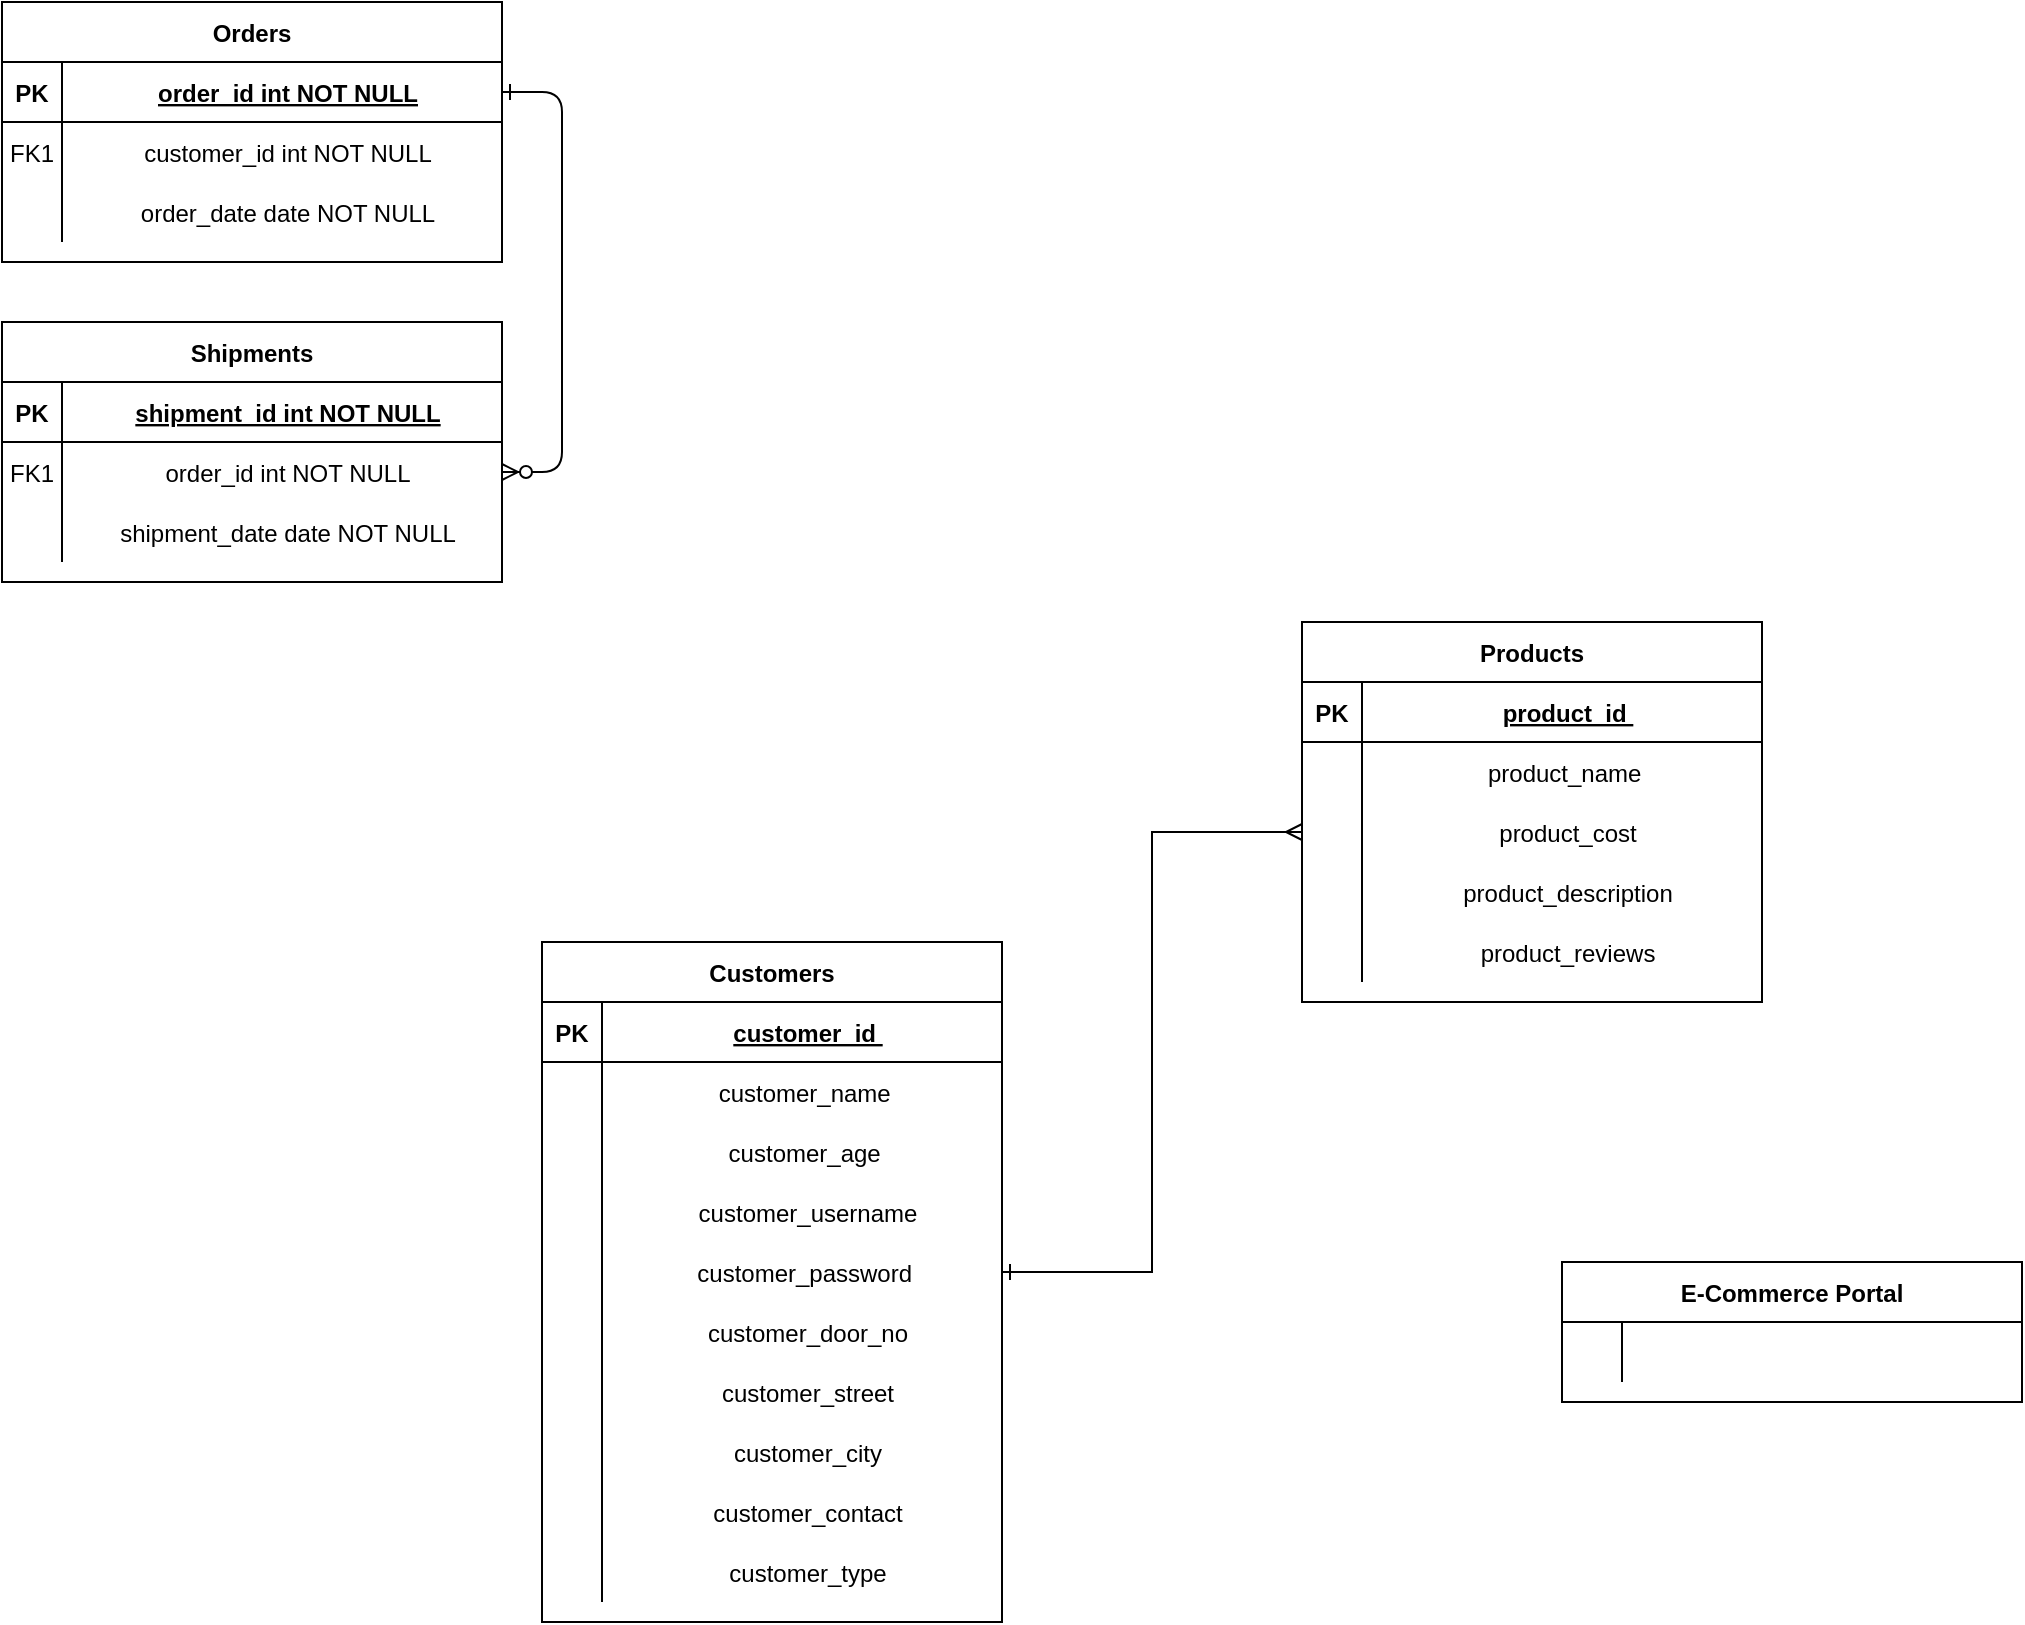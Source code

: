 <mxfile version="14.9.8" type="github">
  <diagram id="R2lEEEUBdFMjLlhIrx00" name="Page-1">
    <mxGraphModel dx="983" dy="569" grid="1" gridSize="10" guides="1" tooltips="1" connect="1" arrows="1" fold="1" page="1" pageScale="1" pageWidth="2339" pageHeight="3300" math="0" shadow="0" extFonts="Permanent Marker^https://fonts.googleapis.com/css?family=Permanent+Marker">
      <root>
        <mxCell id="0" />
        <mxCell id="1" parent="0" />
        <mxCell id="C-vyLk0tnHw3VtMMgP7b-12" value="" style="edgeStyle=entityRelationEdgeStyle;endArrow=ERzeroToMany;startArrow=ERone;endFill=1;startFill=0;align=center;" parent="1" source="C-vyLk0tnHw3VtMMgP7b-3" target="C-vyLk0tnHw3VtMMgP7b-17" edge="1">
          <mxGeometry width="100" height="100" relative="1" as="geometry">
            <mxPoint x="250" y="360" as="sourcePoint" />
            <mxPoint x="310" y="385" as="targetPoint" />
          </mxGeometry>
        </mxCell>
        <mxCell id="C-vyLk0tnHw3VtMMgP7b-2" value="Orders" style="shape=table;startSize=30;container=1;collapsible=1;childLayout=tableLayout;fixedRows=1;rowLines=0;fontStyle=1;align=center;resizeLast=1;" parent="1" vertex="1">
          <mxGeometry x="300" y="300" width="250" height="130" as="geometry">
            <mxRectangle x="450" y="120" width="70" height="30" as="alternateBounds" />
          </mxGeometry>
        </mxCell>
        <mxCell id="C-vyLk0tnHw3VtMMgP7b-3" value="" style="shape=partialRectangle;collapsible=0;dropTarget=0;pointerEvents=0;fillColor=none;points=[[0,0.5],[1,0.5]];portConstraint=eastwest;top=0;left=0;right=0;bottom=1;align=center;" parent="C-vyLk0tnHw3VtMMgP7b-2" vertex="1">
          <mxGeometry y="30" width="250" height="30" as="geometry" />
        </mxCell>
        <mxCell id="C-vyLk0tnHw3VtMMgP7b-4" value="PK" style="shape=partialRectangle;overflow=hidden;connectable=0;fillColor=none;top=0;left=0;bottom=0;right=0;fontStyle=1;align=center;" parent="C-vyLk0tnHw3VtMMgP7b-3" vertex="1">
          <mxGeometry width="30" height="30" as="geometry" />
        </mxCell>
        <mxCell id="C-vyLk0tnHw3VtMMgP7b-5" value="order_id int NOT NULL " style="shape=partialRectangle;overflow=hidden;connectable=0;fillColor=none;top=0;left=0;bottom=0;right=0;align=center;spacingLeft=6;fontStyle=5;" parent="C-vyLk0tnHw3VtMMgP7b-3" vertex="1">
          <mxGeometry x="30" width="220" height="30" as="geometry" />
        </mxCell>
        <mxCell id="C-vyLk0tnHw3VtMMgP7b-6" value="" style="shape=partialRectangle;collapsible=0;dropTarget=0;pointerEvents=0;fillColor=none;points=[[0,0.5],[1,0.5]];portConstraint=eastwest;top=0;left=0;right=0;bottom=0;align=center;" parent="C-vyLk0tnHw3VtMMgP7b-2" vertex="1">
          <mxGeometry y="60" width="250" height="30" as="geometry" />
        </mxCell>
        <mxCell id="C-vyLk0tnHw3VtMMgP7b-7" value="FK1" style="shape=partialRectangle;overflow=hidden;connectable=0;fillColor=none;top=0;left=0;bottom=0;right=0;align=center;" parent="C-vyLk0tnHw3VtMMgP7b-6" vertex="1">
          <mxGeometry width="30" height="30" as="geometry" />
        </mxCell>
        <mxCell id="C-vyLk0tnHw3VtMMgP7b-8" value="customer_id int NOT NULL" style="shape=partialRectangle;overflow=hidden;connectable=0;fillColor=none;top=0;left=0;bottom=0;right=0;align=center;spacingLeft=6;" parent="C-vyLk0tnHw3VtMMgP7b-6" vertex="1">
          <mxGeometry x="30" width="220" height="30" as="geometry" />
        </mxCell>
        <mxCell id="C-vyLk0tnHw3VtMMgP7b-9" value="" style="shape=partialRectangle;collapsible=0;dropTarget=0;pointerEvents=0;fillColor=none;points=[[0,0.5],[1,0.5]];portConstraint=eastwest;top=0;left=0;right=0;bottom=0;align=center;" parent="C-vyLk0tnHw3VtMMgP7b-2" vertex="1">
          <mxGeometry y="90" width="250" height="30" as="geometry" />
        </mxCell>
        <mxCell id="C-vyLk0tnHw3VtMMgP7b-10" value="" style="shape=partialRectangle;overflow=hidden;connectable=0;fillColor=none;top=0;left=0;bottom=0;right=0;align=center;" parent="C-vyLk0tnHw3VtMMgP7b-9" vertex="1">
          <mxGeometry width="30" height="30" as="geometry" />
        </mxCell>
        <mxCell id="C-vyLk0tnHw3VtMMgP7b-11" value="order_date date NOT NULL" style="shape=partialRectangle;overflow=hidden;connectable=0;fillColor=none;top=0;left=0;bottom=0;right=0;align=center;spacingLeft=6;" parent="C-vyLk0tnHw3VtMMgP7b-9" vertex="1">
          <mxGeometry x="30" width="220" height="30" as="geometry" />
        </mxCell>
        <mxCell id="C-vyLk0tnHw3VtMMgP7b-13" value="Shipments" style="shape=table;startSize=30;container=1;collapsible=1;childLayout=tableLayout;fixedRows=1;rowLines=0;fontStyle=1;align=center;resizeLast=1;" parent="1" vertex="1">
          <mxGeometry x="300" y="460" width="250" height="130" as="geometry" />
        </mxCell>
        <mxCell id="C-vyLk0tnHw3VtMMgP7b-14" value="" style="shape=partialRectangle;collapsible=0;dropTarget=0;pointerEvents=0;fillColor=none;points=[[0,0.5],[1,0.5]];portConstraint=eastwest;top=0;left=0;right=0;bottom=1;align=center;" parent="C-vyLk0tnHw3VtMMgP7b-13" vertex="1">
          <mxGeometry y="30" width="250" height="30" as="geometry" />
        </mxCell>
        <mxCell id="C-vyLk0tnHw3VtMMgP7b-15" value="PK" style="shape=partialRectangle;overflow=hidden;connectable=0;fillColor=none;top=0;left=0;bottom=0;right=0;fontStyle=1;align=center;" parent="C-vyLk0tnHw3VtMMgP7b-14" vertex="1">
          <mxGeometry width="30" height="30" as="geometry" />
        </mxCell>
        <mxCell id="C-vyLk0tnHw3VtMMgP7b-16" value="shipment_id int NOT NULL " style="shape=partialRectangle;overflow=hidden;connectable=0;fillColor=none;top=0;left=0;bottom=0;right=0;align=center;spacingLeft=6;fontStyle=5;" parent="C-vyLk0tnHw3VtMMgP7b-14" vertex="1">
          <mxGeometry x="30" width="220" height="30" as="geometry" />
        </mxCell>
        <mxCell id="C-vyLk0tnHw3VtMMgP7b-17" value="" style="shape=partialRectangle;collapsible=0;dropTarget=0;pointerEvents=0;fillColor=none;points=[[0,0.5],[1,0.5]];portConstraint=eastwest;top=0;left=0;right=0;bottom=0;align=center;" parent="C-vyLk0tnHw3VtMMgP7b-13" vertex="1">
          <mxGeometry y="60" width="250" height="30" as="geometry" />
        </mxCell>
        <mxCell id="C-vyLk0tnHw3VtMMgP7b-18" value="FK1" style="shape=partialRectangle;overflow=hidden;connectable=0;fillColor=none;top=0;left=0;bottom=0;right=0;align=center;" parent="C-vyLk0tnHw3VtMMgP7b-17" vertex="1">
          <mxGeometry width="30" height="30" as="geometry" />
        </mxCell>
        <mxCell id="C-vyLk0tnHw3VtMMgP7b-19" value="order_id int NOT NULL" style="shape=partialRectangle;overflow=hidden;connectable=0;fillColor=none;top=0;left=0;bottom=0;right=0;align=center;spacingLeft=6;" parent="C-vyLk0tnHw3VtMMgP7b-17" vertex="1">
          <mxGeometry x="30" width="220" height="30" as="geometry" />
        </mxCell>
        <mxCell id="C-vyLk0tnHw3VtMMgP7b-20" value="" style="shape=partialRectangle;collapsible=0;dropTarget=0;pointerEvents=0;fillColor=none;points=[[0,0.5],[1,0.5]];portConstraint=eastwest;top=0;left=0;right=0;bottom=0;align=center;" parent="C-vyLk0tnHw3VtMMgP7b-13" vertex="1">
          <mxGeometry y="90" width="250" height="30" as="geometry" />
        </mxCell>
        <mxCell id="C-vyLk0tnHw3VtMMgP7b-21" value="" style="shape=partialRectangle;overflow=hidden;connectable=0;fillColor=none;top=0;left=0;bottom=0;right=0;align=center;" parent="C-vyLk0tnHw3VtMMgP7b-20" vertex="1">
          <mxGeometry width="30" height="30" as="geometry" />
        </mxCell>
        <mxCell id="C-vyLk0tnHw3VtMMgP7b-22" value="shipment_date date NOT NULL" style="shape=partialRectangle;overflow=hidden;connectable=0;fillColor=none;top=0;left=0;bottom=0;right=0;align=center;spacingLeft=6;" parent="C-vyLk0tnHw3VtMMgP7b-20" vertex="1">
          <mxGeometry x="30" width="220" height="30" as="geometry" />
        </mxCell>
        <mxCell id="C-vyLk0tnHw3VtMMgP7b-23" value="Customers" style="shape=table;startSize=30;container=1;collapsible=1;childLayout=tableLayout;fixedRows=1;rowLines=0;fontStyle=1;align=center;resizeLast=1;" parent="1" vertex="1">
          <mxGeometry x="570" y="770" width="230" height="340" as="geometry">
            <mxRectangle x="120" y="120" width="100" height="30" as="alternateBounds" />
          </mxGeometry>
        </mxCell>
        <mxCell id="C-vyLk0tnHw3VtMMgP7b-24" value="" style="shape=partialRectangle;collapsible=0;dropTarget=0;pointerEvents=0;fillColor=none;points=[[0,0.5],[1,0.5]];portConstraint=eastwest;top=0;left=0;right=0;bottom=1;align=center;" parent="C-vyLk0tnHw3VtMMgP7b-23" vertex="1">
          <mxGeometry y="30" width="230" height="30" as="geometry" />
        </mxCell>
        <mxCell id="C-vyLk0tnHw3VtMMgP7b-25" value="PK" style="shape=partialRectangle;overflow=hidden;connectable=0;fillColor=none;top=0;left=0;bottom=0;right=0;fontStyle=1;align=center;" parent="C-vyLk0tnHw3VtMMgP7b-24" vertex="1">
          <mxGeometry width="30" height="30" as="geometry" />
        </mxCell>
        <mxCell id="C-vyLk0tnHw3VtMMgP7b-26" value="customer_id " style="shape=partialRectangle;overflow=hidden;connectable=0;fillColor=none;top=0;left=0;bottom=0;right=0;align=center;spacingLeft=6;fontStyle=5;" parent="C-vyLk0tnHw3VtMMgP7b-24" vertex="1">
          <mxGeometry x="30" width="200" height="30" as="geometry" />
        </mxCell>
        <mxCell id="C-vyLk0tnHw3VtMMgP7b-27" value="" style="shape=partialRectangle;collapsible=0;dropTarget=0;pointerEvents=0;fillColor=none;points=[[0,0.5],[1,0.5]];portConstraint=eastwest;top=0;left=0;right=0;bottom=0;align=center;" parent="C-vyLk0tnHw3VtMMgP7b-23" vertex="1">
          <mxGeometry y="60" width="230" height="30" as="geometry" />
        </mxCell>
        <mxCell id="C-vyLk0tnHw3VtMMgP7b-28" value="" style="shape=partialRectangle;overflow=hidden;connectable=0;fillColor=none;top=0;left=0;bottom=0;right=0;align=center;" parent="C-vyLk0tnHw3VtMMgP7b-27" vertex="1">
          <mxGeometry width="30" height="30" as="geometry" />
        </mxCell>
        <mxCell id="C-vyLk0tnHw3VtMMgP7b-29" value="customer_name " style="shape=partialRectangle;overflow=hidden;connectable=0;fillColor=none;top=0;left=0;bottom=0;right=0;align=center;spacingLeft=6;" parent="C-vyLk0tnHw3VtMMgP7b-27" vertex="1">
          <mxGeometry x="30" width="200" height="30" as="geometry" />
        </mxCell>
        <mxCell id="9iMAvKJzJdl_byzv3jLR-63" style="shape=partialRectangle;collapsible=0;dropTarget=0;pointerEvents=0;fillColor=none;points=[[0,0.5],[1,0.5]];portConstraint=eastwest;top=0;left=0;right=0;bottom=0;align=center;" vertex="1" parent="C-vyLk0tnHw3VtMMgP7b-23">
          <mxGeometry y="90" width="230" height="30" as="geometry" />
        </mxCell>
        <mxCell id="9iMAvKJzJdl_byzv3jLR-64" style="shape=partialRectangle;overflow=hidden;connectable=0;fillColor=none;top=0;left=0;bottom=0;right=0;align=center;" vertex="1" parent="9iMAvKJzJdl_byzv3jLR-63">
          <mxGeometry width="30" height="30" as="geometry" />
        </mxCell>
        <mxCell id="9iMAvKJzJdl_byzv3jLR-65" value="customer_age " style="shape=partialRectangle;overflow=hidden;connectable=0;fillColor=none;top=0;left=0;bottom=0;right=0;align=center;spacingLeft=6;" vertex="1" parent="9iMAvKJzJdl_byzv3jLR-63">
          <mxGeometry x="30" width="200" height="30" as="geometry" />
        </mxCell>
        <mxCell id="9iMAvKJzJdl_byzv3jLR-66" style="shape=partialRectangle;collapsible=0;dropTarget=0;pointerEvents=0;fillColor=none;points=[[0,0.5],[1,0.5]];portConstraint=eastwest;top=0;left=0;right=0;bottom=0;align=center;" vertex="1" parent="C-vyLk0tnHw3VtMMgP7b-23">
          <mxGeometry y="120" width="230" height="30" as="geometry" />
        </mxCell>
        <mxCell id="9iMAvKJzJdl_byzv3jLR-67" style="shape=partialRectangle;overflow=hidden;connectable=0;fillColor=none;top=0;left=0;bottom=0;right=0;align=center;" vertex="1" parent="9iMAvKJzJdl_byzv3jLR-66">
          <mxGeometry width="30" height="30" as="geometry" />
        </mxCell>
        <mxCell id="9iMAvKJzJdl_byzv3jLR-68" value="customer_username" style="shape=partialRectangle;overflow=hidden;connectable=0;fillColor=none;top=0;left=0;bottom=0;right=0;align=center;spacingLeft=6;" vertex="1" parent="9iMAvKJzJdl_byzv3jLR-66">
          <mxGeometry x="30" width="200" height="30" as="geometry" />
        </mxCell>
        <mxCell id="9iMAvKJzJdl_byzv3jLR-69" style="shape=partialRectangle;collapsible=0;dropTarget=0;pointerEvents=0;fillColor=none;points=[[0,0.5],[1,0.5]];portConstraint=eastwest;top=0;left=0;right=0;bottom=0;align=center;" vertex="1" parent="C-vyLk0tnHw3VtMMgP7b-23">
          <mxGeometry y="150" width="230" height="30" as="geometry" />
        </mxCell>
        <mxCell id="9iMAvKJzJdl_byzv3jLR-70" style="shape=partialRectangle;overflow=hidden;connectable=0;fillColor=none;top=0;left=0;bottom=0;right=0;align=center;" vertex="1" parent="9iMAvKJzJdl_byzv3jLR-69">
          <mxGeometry width="30" height="30" as="geometry" />
        </mxCell>
        <mxCell id="9iMAvKJzJdl_byzv3jLR-71" value="customer_password " style="shape=partialRectangle;overflow=hidden;connectable=0;fillColor=none;top=0;left=0;bottom=0;right=0;align=center;spacingLeft=6;" vertex="1" parent="9iMAvKJzJdl_byzv3jLR-69">
          <mxGeometry x="30" width="200" height="30" as="geometry" />
        </mxCell>
        <mxCell id="9iMAvKJzJdl_byzv3jLR-72" style="shape=partialRectangle;collapsible=0;dropTarget=0;pointerEvents=0;fillColor=none;points=[[0,0.5],[1,0.5]];portConstraint=eastwest;top=0;left=0;right=0;bottom=0;align=center;" vertex="1" parent="C-vyLk0tnHw3VtMMgP7b-23">
          <mxGeometry y="180" width="230" height="30" as="geometry" />
        </mxCell>
        <mxCell id="9iMAvKJzJdl_byzv3jLR-73" style="shape=partialRectangle;overflow=hidden;connectable=0;fillColor=none;top=0;left=0;bottom=0;right=0;align=center;" vertex="1" parent="9iMAvKJzJdl_byzv3jLR-72">
          <mxGeometry width="30" height="30" as="geometry" />
        </mxCell>
        <mxCell id="9iMAvKJzJdl_byzv3jLR-74" value="customer_door_no" style="shape=partialRectangle;overflow=hidden;connectable=0;fillColor=none;top=0;left=0;bottom=0;right=0;align=center;spacingLeft=6;" vertex="1" parent="9iMAvKJzJdl_byzv3jLR-72">
          <mxGeometry x="30" width="200" height="30" as="geometry" />
        </mxCell>
        <mxCell id="9iMAvKJzJdl_byzv3jLR-121" style="shape=partialRectangle;collapsible=0;dropTarget=0;pointerEvents=0;fillColor=none;points=[[0,0.5],[1,0.5]];portConstraint=eastwest;top=0;left=0;right=0;bottom=0;align=center;" vertex="1" parent="C-vyLk0tnHw3VtMMgP7b-23">
          <mxGeometry y="210" width="230" height="30" as="geometry" />
        </mxCell>
        <mxCell id="9iMAvKJzJdl_byzv3jLR-122" style="shape=partialRectangle;overflow=hidden;connectable=0;fillColor=none;top=0;left=0;bottom=0;right=0;align=center;" vertex="1" parent="9iMAvKJzJdl_byzv3jLR-121">
          <mxGeometry width="30" height="30" as="geometry" />
        </mxCell>
        <mxCell id="9iMAvKJzJdl_byzv3jLR-123" value="customer_street" style="shape=partialRectangle;overflow=hidden;connectable=0;fillColor=none;top=0;left=0;bottom=0;right=0;align=center;spacingLeft=6;" vertex="1" parent="9iMAvKJzJdl_byzv3jLR-121">
          <mxGeometry x="30" width="200" height="30" as="geometry" />
        </mxCell>
        <mxCell id="9iMAvKJzJdl_byzv3jLR-118" style="shape=partialRectangle;collapsible=0;dropTarget=0;pointerEvents=0;fillColor=none;points=[[0,0.5],[1,0.5]];portConstraint=eastwest;top=0;left=0;right=0;bottom=0;align=center;" vertex="1" parent="C-vyLk0tnHw3VtMMgP7b-23">
          <mxGeometry y="240" width="230" height="30" as="geometry" />
        </mxCell>
        <mxCell id="9iMAvKJzJdl_byzv3jLR-119" style="shape=partialRectangle;overflow=hidden;connectable=0;fillColor=none;top=0;left=0;bottom=0;right=0;align=center;" vertex="1" parent="9iMAvKJzJdl_byzv3jLR-118">
          <mxGeometry width="30" height="30" as="geometry" />
        </mxCell>
        <mxCell id="9iMAvKJzJdl_byzv3jLR-120" value="customer_city" style="shape=partialRectangle;overflow=hidden;connectable=0;fillColor=none;top=0;left=0;bottom=0;right=0;align=center;spacingLeft=6;" vertex="1" parent="9iMAvKJzJdl_byzv3jLR-118">
          <mxGeometry x="30" width="200" height="30" as="geometry" />
        </mxCell>
        <mxCell id="9iMAvKJzJdl_byzv3jLR-169" style="shape=partialRectangle;collapsible=0;dropTarget=0;pointerEvents=0;fillColor=none;points=[[0,0.5],[1,0.5]];portConstraint=eastwest;top=0;left=0;right=0;bottom=0;align=center;" vertex="1" parent="C-vyLk0tnHw3VtMMgP7b-23">
          <mxGeometry y="270" width="230" height="30" as="geometry" />
        </mxCell>
        <mxCell id="9iMAvKJzJdl_byzv3jLR-170" style="shape=partialRectangle;overflow=hidden;connectable=0;fillColor=none;top=0;left=0;bottom=0;right=0;align=center;" vertex="1" parent="9iMAvKJzJdl_byzv3jLR-169">
          <mxGeometry width="30" height="30" as="geometry" />
        </mxCell>
        <mxCell id="9iMAvKJzJdl_byzv3jLR-171" value="customer_contact" style="shape=partialRectangle;overflow=hidden;connectable=0;fillColor=none;top=0;left=0;bottom=0;right=0;align=center;spacingLeft=6;" vertex="1" parent="9iMAvKJzJdl_byzv3jLR-169">
          <mxGeometry x="30" width="200" height="30" as="geometry" />
        </mxCell>
        <mxCell id="9iMAvKJzJdl_byzv3jLR-175" style="shape=partialRectangle;collapsible=0;dropTarget=0;pointerEvents=0;fillColor=none;points=[[0,0.5],[1,0.5]];portConstraint=eastwest;top=0;left=0;right=0;bottom=0;align=center;" vertex="1" parent="C-vyLk0tnHw3VtMMgP7b-23">
          <mxGeometry y="300" width="230" height="30" as="geometry" />
        </mxCell>
        <mxCell id="9iMAvKJzJdl_byzv3jLR-176" style="shape=partialRectangle;overflow=hidden;connectable=0;fillColor=none;top=0;left=0;bottom=0;right=0;align=center;" vertex="1" parent="9iMAvKJzJdl_byzv3jLR-175">
          <mxGeometry width="30" height="30" as="geometry" />
        </mxCell>
        <mxCell id="9iMAvKJzJdl_byzv3jLR-177" value="customer_type" style="shape=partialRectangle;overflow=hidden;connectable=0;fillColor=none;top=0;left=0;bottom=0;right=0;align=center;spacingLeft=6;" vertex="1" parent="9iMAvKJzJdl_byzv3jLR-175">
          <mxGeometry x="30" width="200" height="30" as="geometry" />
        </mxCell>
        <mxCell id="9iMAvKJzJdl_byzv3jLR-133" style="edgeStyle=orthogonalEdgeStyle;rounded=0;orthogonalLoop=1;jettySize=auto;html=1;exitX=1;exitY=0.5;exitDx=0;exitDy=0;startArrow=none;startFill=0;endArrow=none;endFill=0;align=center;" edge="1" parent="C-vyLk0tnHw3VtMMgP7b-23" source="9iMAvKJzJdl_byzv3jLR-66" target="9iMAvKJzJdl_byzv3jLR-66">
          <mxGeometry relative="1" as="geometry" />
        </mxCell>
        <mxCell id="9iMAvKJzJdl_byzv3jLR-135" value="Products" style="shape=table;startSize=30;container=1;collapsible=1;childLayout=tableLayout;fixedRows=1;rowLines=0;fontStyle=1;align=center;resizeLast=1;" vertex="1" parent="1">
          <mxGeometry x="950" y="610" width="230" height="190" as="geometry">
            <mxRectangle x="120" y="120" width="100" height="30" as="alternateBounds" />
          </mxGeometry>
        </mxCell>
        <mxCell id="9iMAvKJzJdl_byzv3jLR-136" value="" style="shape=partialRectangle;collapsible=0;dropTarget=0;pointerEvents=0;fillColor=none;points=[[0,0.5],[1,0.5]];portConstraint=eastwest;top=0;left=0;right=0;bottom=1;align=center;" vertex="1" parent="9iMAvKJzJdl_byzv3jLR-135">
          <mxGeometry y="30" width="230" height="30" as="geometry" />
        </mxCell>
        <mxCell id="9iMAvKJzJdl_byzv3jLR-137" value="PK" style="shape=partialRectangle;overflow=hidden;connectable=0;fillColor=none;top=0;left=0;bottom=0;right=0;fontStyle=1;align=center;" vertex="1" parent="9iMAvKJzJdl_byzv3jLR-136">
          <mxGeometry width="30" height="30" as="geometry" />
        </mxCell>
        <mxCell id="9iMAvKJzJdl_byzv3jLR-138" value="product_id " style="shape=partialRectangle;overflow=hidden;connectable=0;fillColor=none;top=0;left=0;bottom=0;right=0;align=center;spacingLeft=6;fontStyle=5;" vertex="1" parent="9iMAvKJzJdl_byzv3jLR-136">
          <mxGeometry x="30" width="200" height="30" as="geometry" />
        </mxCell>
        <mxCell id="9iMAvKJzJdl_byzv3jLR-139" value="" style="shape=partialRectangle;collapsible=0;dropTarget=0;pointerEvents=0;fillColor=none;points=[[0,0.5],[1,0.5]];portConstraint=eastwest;top=0;left=0;right=0;bottom=0;align=center;" vertex="1" parent="9iMAvKJzJdl_byzv3jLR-135">
          <mxGeometry y="60" width="230" height="30" as="geometry" />
        </mxCell>
        <mxCell id="9iMAvKJzJdl_byzv3jLR-140" value="" style="shape=partialRectangle;overflow=hidden;connectable=0;fillColor=none;top=0;left=0;bottom=0;right=0;align=center;" vertex="1" parent="9iMAvKJzJdl_byzv3jLR-139">
          <mxGeometry width="30" height="30" as="geometry" />
        </mxCell>
        <mxCell id="9iMAvKJzJdl_byzv3jLR-141" value="product_name " style="shape=partialRectangle;overflow=hidden;connectable=0;fillColor=none;top=0;left=0;bottom=0;right=0;align=center;spacingLeft=6;" vertex="1" parent="9iMAvKJzJdl_byzv3jLR-139">
          <mxGeometry x="30" width="200" height="30" as="geometry" />
        </mxCell>
        <mxCell id="9iMAvKJzJdl_byzv3jLR-142" style="shape=partialRectangle;collapsible=0;dropTarget=0;pointerEvents=0;fillColor=none;points=[[0,0.5],[1,0.5]];portConstraint=eastwest;top=0;left=0;right=0;bottom=0;align=center;" vertex="1" parent="9iMAvKJzJdl_byzv3jLR-135">
          <mxGeometry y="90" width="230" height="30" as="geometry" />
        </mxCell>
        <mxCell id="9iMAvKJzJdl_byzv3jLR-143" style="shape=partialRectangle;overflow=hidden;connectable=0;fillColor=none;top=0;left=0;bottom=0;right=0;align=center;" vertex="1" parent="9iMAvKJzJdl_byzv3jLR-142">
          <mxGeometry width="30" height="30" as="geometry" />
        </mxCell>
        <mxCell id="9iMAvKJzJdl_byzv3jLR-144" value="product_cost" style="shape=partialRectangle;overflow=hidden;connectable=0;fillColor=none;top=0;left=0;bottom=0;right=0;align=center;spacingLeft=6;" vertex="1" parent="9iMAvKJzJdl_byzv3jLR-142">
          <mxGeometry x="30" width="200" height="30" as="geometry" />
        </mxCell>
        <mxCell id="9iMAvKJzJdl_byzv3jLR-145" style="shape=partialRectangle;collapsible=0;dropTarget=0;pointerEvents=0;fillColor=none;points=[[0,0.5],[1,0.5]];portConstraint=eastwest;top=0;left=0;right=0;bottom=0;align=center;" vertex="1" parent="9iMAvKJzJdl_byzv3jLR-135">
          <mxGeometry y="120" width="230" height="30" as="geometry" />
        </mxCell>
        <mxCell id="9iMAvKJzJdl_byzv3jLR-146" style="shape=partialRectangle;overflow=hidden;connectable=0;fillColor=none;top=0;left=0;bottom=0;right=0;align=center;" vertex="1" parent="9iMAvKJzJdl_byzv3jLR-145">
          <mxGeometry width="30" height="30" as="geometry" />
        </mxCell>
        <mxCell id="9iMAvKJzJdl_byzv3jLR-147" value="product_description" style="shape=partialRectangle;overflow=hidden;connectable=0;fillColor=none;top=0;left=0;bottom=0;right=0;align=center;spacingLeft=6;" vertex="1" parent="9iMAvKJzJdl_byzv3jLR-145">
          <mxGeometry x="30" width="200" height="30" as="geometry" />
        </mxCell>
        <mxCell id="9iMAvKJzJdl_byzv3jLR-172" style="shape=partialRectangle;collapsible=0;dropTarget=0;pointerEvents=0;fillColor=none;points=[[0,0.5],[1,0.5]];portConstraint=eastwest;top=0;left=0;right=0;bottom=0;align=center;" vertex="1" parent="9iMAvKJzJdl_byzv3jLR-135">
          <mxGeometry y="150" width="230" height="30" as="geometry" />
        </mxCell>
        <mxCell id="9iMAvKJzJdl_byzv3jLR-173" style="shape=partialRectangle;overflow=hidden;connectable=0;fillColor=none;top=0;left=0;bottom=0;right=0;align=center;" vertex="1" parent="9iMAvKJzJdl_byzv3jLR-172">
          <mxGeometry width="30" height="30" as="geometry" />
        </mxCell>
        <mxCell id="9iMAvKJzJdl_byzv3jLR-174" value="product_reviews" style="shape=partialRectangle;overflow=hidden;connectable=0;fillColor=none;top=0;left=0;bottom=0;right=0;align=center;spacingLeft=6;" vertex="1" parent="9iMAvKJzJdl_byzv3jLR-172">
          <mxGeometry x="30" width="200" height="30" as="geometry" />
        </mxCell>
        <mxCell id="9iMAvKJzJdl_byzv3jLR-160" style="edgeStyle=orthogonalEdgeStyle;rounded=0;orthogonalLoop=1;jettySize=auto;html=1;exitX=1;exitY=0.5;exitDx=0;exitDy=0;startArrow=none;startFill=0;endArrow=none;endFill=0;align=center;" edge="1" parent="9iMAvKJzJdl_byzv3jLR-135" source="9iMAvKJzJdl_byzv3jLR-145" target="9iMAvKJzJdl_byzv3jLR-145">
          <mxGeometry relative="1" as="geometry" />
        </mxCell>
        <mxCell id="9iMAvKJzJdl_byzv3jLR-178" value="E-Commerce Portal" style="shape=table;startSize=30;container=1;collapsible=1;childLayout=tableLayout;fixedRows=1;rowLines=0;fontStyle=1;align=center;resizeLast=1;" vertex="1" parent="1">
          <mxGeometry x="1080" y="930" width="230" height="70" as="geometry">
            <mxRectangle x="120" y="120" width="100" height="30" as="alternateBounds" />
          </mxGeometry>
        </mxCell>
        <mxCell id="9iMAvKJzJdl_byzv3jLR-191" style="shape=partialRectangle;collapsible=0;dropTarget=0;pointerEvents=0;fillColor=none;points=[[0,0.5],[1,0.5]];portConstraint=eastwest;top=0;left=0;right=0;bottom=0;align=center;" vertex="1" parent="9iMAvKJzJdl_byzv3jLR-178">
          <mxGeometry y="30" width="230" height="30" as="geometry" />
        </mxCell>
        <mxCell id="9iMAvKJzJdl_byzv3jLR-192" style="shape=partialRectangle;overflow=hidden;connectable=0;fillColor=none;top=0;left=0;bottom=0;right=0;align=center;" vertex="1" parent="9iMAvKJzJdl_byzv3jLR-191">
          <mxGeometry width="30" height="30" as="geometry" />
        </mxCell>
        <mxCell id="9iMAvKJzJdl_byzv3jLR-193" value="" style="shape=partialRectangle;overflow=hidden;connectable=0;fillColor=none;top=0;left=0;bottom=0;right=0;align=center;spacingLeft=6;" vertex="1" parent="9iMAvKJzJdl_byzv3jLR-191">
          <mxGeometry x="30" width="200" height="30" as="geometry" />
        </mxCell>
        <mxCell id="9iMAvKJzJdl_byzv3jLR-194" style="edgeStyle=orthogonalEdgeStyle;rounded=0;orthogonalLoop=1;jettySize=auto;html=1;exitX=1;exitY=0.5;exitDx=0;exitDy=0;startArrow=none;startFill=0;endArrow=none;endFill=0;align=center;" edge="1" parent="9iMAvKJzJdl_byzv3jLR-178" source="9iMAvKJzJdl_byzv3jLR-188" target="9iMAvKJzJdl_byzv3jLR-188">
          <mxGeometry relative="1" as="geometry" />
        </mxCell>
        <mxCell id="9iMAvKJzJdl_byzv3jLR-195" style="edgeStyle=orthogonalEdgeStyle;rounded=0;orthogonalLoop=1;jettySize=auto;html=1;entryX=0;entryY=0.5;entryDx=0;entryDy=0;startArrow=ERone;startFill=0;endArrow=ERmany;endFill=0;align=center;" edge="1" parent="1" source="9iMAvKJzJdl_byzv3jLR-69" target="9iMAvKJzJdl_byzv3jLR-142">
          <mxGeometry relative="1" as="geometry" />
        </mxCell>
      </root>
    </mxGraphModel>
  </diagram>
</mxfile>
